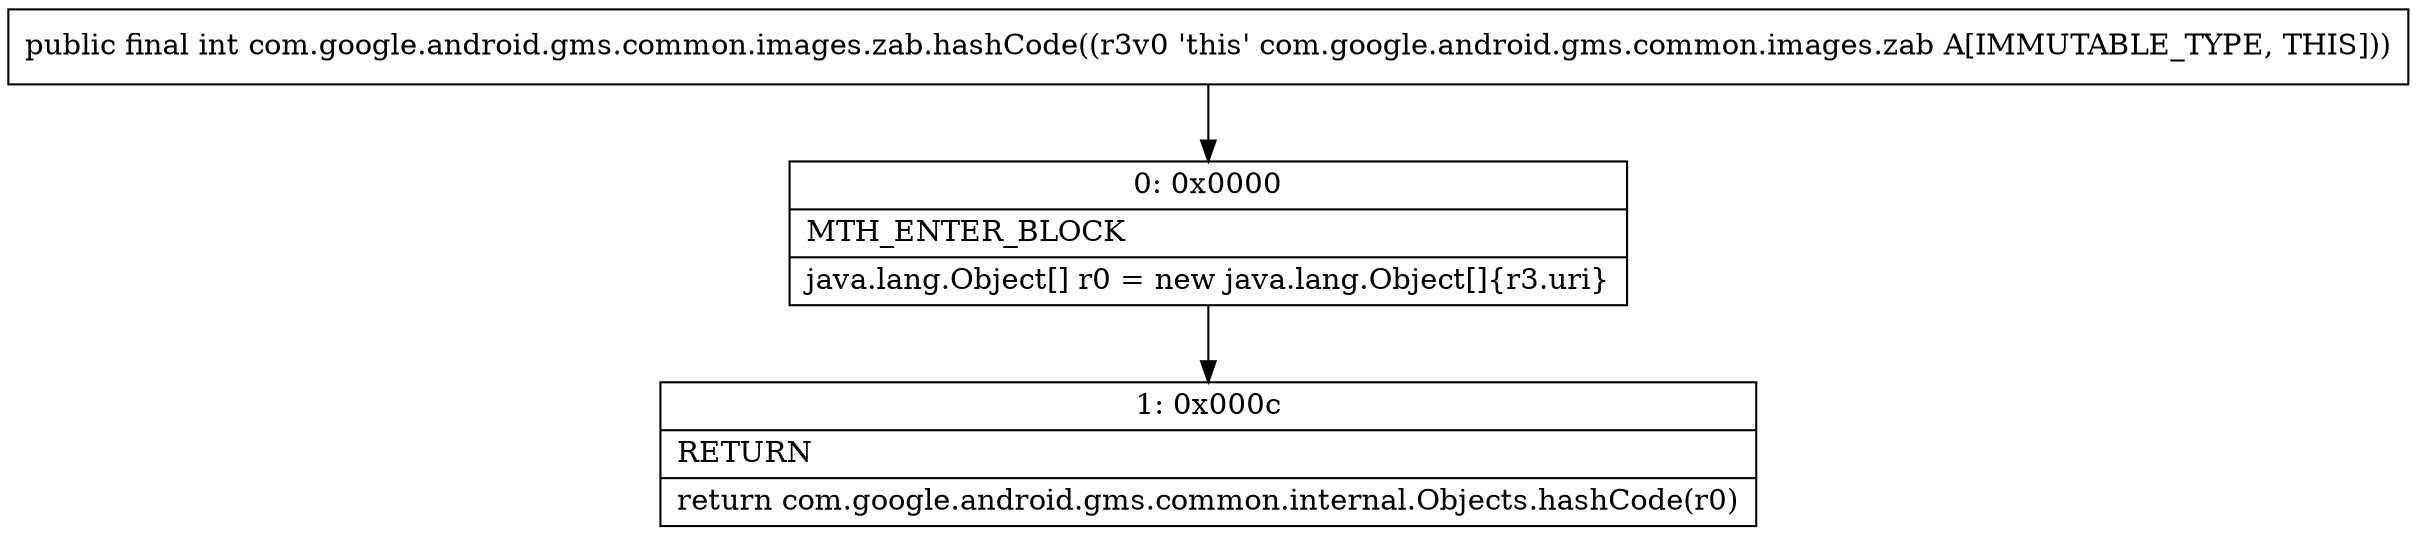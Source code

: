 digraph "CFG forcom.google.android.gms.common.images.zab.hashCode()I" {
Node_0 [shape=record,label="{0\:\ 0x0000|MTH_ENTER_BLOCK\l|java.lang.Object[] r0 = new java.lang.Object[]\{r3.uri\}\l}"];
Node_1 [shape=record,label="{1\:\ 0x000c|RETURN\l|return com.google.android.gms.common.internal.Objects.hashCode(r0)\l}"];
MethodNode[shape=record,label="{public final int com.google.android.gms.common.images.zab.hashCode((r3v0 'this' com.google.android.gms.common.images.zab A[IMMUTABLE_TYPE, THIS])) }"];
MethodNode -> Node_0;
Node_0 -> Node_1;
}

